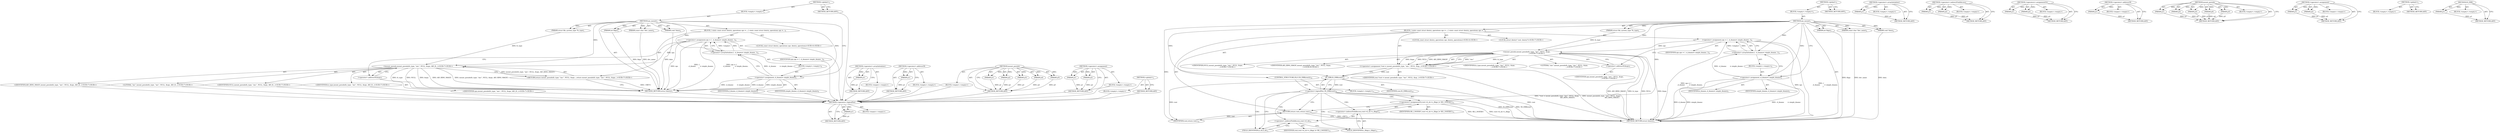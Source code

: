 digraph "IS_ERR" {
vulnerable_6 [label=<(METHOD,&lt;global&gt;)<SUB>1</SUB>>];
vulnerable_7 [label=<(BLOCK,&lt;empty&gt;,&lt;empty&gt;)<SUB>1</SUB>>];
vulnerable_8 [label=<(METHOD,aio_mount)<SUB>1</SUB>>];
vulnerable_9 [label=<(PARAM,struct file_system_type *fs_type)<SUB>1</SUB>>];
vulnerable_10 [label=<(PARAM,int flags)<SUB>2</SUB>>];
vulnerable_11 [label=<(PARAM,const char *dev_name)<SUB>2</SUB>>];
vulnerable_12 [label=<(PARAM,void *data)<SUB>2</SUB>>];
vulnerable_13 [label=<(BLOCK,{
 	static const struct dentry_operations ops =...,{
 	static const struct dentry_operations ops =...)<SUB>3</SUB>>];
vulnerable_14 [label="<(LOCAL,const struct dentry_operations ops: dentry_operations)<SUB>4</SUB>>"];
vulnerable_15 [label=<(&lt;operator&gt;.assignment,ops = {
 		.d_dname	= simple_dname,
 	})<SUB>4</SUB>>];
vulnerable_16 [label=<(IDENTIFIER,ops,ops = {
 		.d_dname	= simple_dname,
 	})<SUB>4</SUB>>];
vulnerable_17 [label=<(&lt;operator&gt;.arrayInitializer,{
 		.d_dname	= simple_dname,
 	})<SUB>4</SUB>>];
vulnerable_18 [label=<(BLOCK,&lt;empty&gt;,&lt;empty&gt;)<SUB>5</SUB>>];
vulnerable_19 [label=<(&lt;operator&gt;.assignment,.d_dname	= simple_dname)<SUB>5</SUB>>];
vulnerable_20 [label=<(IDENTIFIER,d_dname,.d_dname	= simple_dname)<SUB>5</SUB>>];
vulnerable_21 [label=<(IDENTIFIER,simple_dname,.d_dname	= simple_dname)<SUB>5</SUB>>];
vulnerable_22 [label="<(RETURN,return mount_pseudo(fs_type, &quot;aio:&quot;, NULL, &amp;ops...,return mount_pseudo(fs_type, &quot;aio:&quot;, NULL, &amp;ops...)<SUB>7</SUB>>"];
vulnerable_23 [label="<(mount_pseudo,mount_pseudo(fs_type, &quot;aio:&quot;, NULL, &amp;ops, AIO_R...)<SUB>7</SUB>>"];
vulnerable_24 [label="<(IDENTIFIER,fs_type,mount_pseudo(fs_type, &quot;aio:&quot;, NULL, &amp;ops, AIO_R...)<SUB>7</SUB>>"];
vulnerable_25 [label="<(LITERAL,&quot;aio:&quot;,mount_pseudo(fs_type, &quot;aio:&quot;, NULL, &amp;ops, AIO_R...)<SUB>7</SUB>>"];
vulnerable_26 [label="<(IDENTIFIER,NULL,mount_pseudo(fs_type, &quot;aio:&quot;, NULL, &amp;ops, AIO_R...)<SUB>7</SUB>>"];
vulnerable_27 [label=<(&lt;operator&gt;.addressOf,&amp;ops)<SUB>7</SUB>>];
vulnerable_28 [label="<(IDENTIFIER,ops,mount_pseudo(fs_type, &quot;aio:&quot;, NULL, &amp;ops, AIO_R...)<SUB>7</SUB>>"];
vulnerable_29 [label="<(IDENTIFIER,AIO_RING_MAGIC,mount_pseudo(fs_type, &quot;aio:&quot;, NULL, &amp;ops, AIO_R...)<SUB>7</SUB>>"];
vulnerable_30 [label=<(METHOD_RETURN,struct dentry)<SUB>1</SUB>>];
vulnerable_32 [label=<(METHOD_RETURN,ANY)<SUB>1</SUB>>];
vulnerable_64 [label=<(METHOD,&lt;operator&gt;.arrayInitializer)>];
vulnerable_65 [label=<(PARAM,p1)>];
vulnerable_66 [label=<(BLOCK,&lt;empty&gt;,&lt;empty&gt;)>];
vulnerable_67 [label=<(METHOD_RETURN,ANY)>];
vulnerable_76 [label=<(METHOD,&lt;operator&gt;.addressOf)>];
vulnerable_77 [label=<(PARAM,p1)>];
vulnerable_78 [label=<(BLOCK,&lt;empty&gt;,&lt;empty&gt;)>];
vulnerable_79 [label=<(METHOD_RETURN,ANY)>];
vulnerable_68 [label=<(METHOD,mount_pseudo)>];
vulnerable_69 [label=<(PARAM,p1)>];
vulnerable_70 [label=<(PARAM,p2)>];
vulnerable_71 [label=<(PARAM,p3)>];
vulnerable_72 [label=<(PARAM,p4)>];
vulnerable_73 [label=<(PARAM,p5)>];
vulnerable_74 [label=<(BLOCK,&lt;empty&gt;,&lt;empty&gt;)>];
vulnerable_75 [label=<(METHOD_RETURN,ANY)>];
vulnerable_59 [label=<(METHOD,&lt;operator&gt;.assignment)>];
vulnerable_60 [label=<(PARAM,p1)>];
vulnerable_61 [label=<(PARAM,p2)>];
vulnerable_62 [label=<(BLOCK,&lt;empty&gt;,&lt;empty&gt;)>];
vulnerable_63 [label=<(METHOD_RETURN,ANY)>];
vulnerable_53 [label=<(METHOD,&lt;global&gt;)<SUB>1</SUB>>];
vulnerable_54 [label=<(BLOCK,&lt;empty&gt;,&lt;empty&gt;)>];
vulnerable_55 [label=<(METHOD_RETURN,ANY)>];
fixed_98 [label=<(METHOD,&lt;operator&gt;.logicalNot)>];
fixed_99 [label=<(PARAM,p1)>];
fixed_100 [label=<(BLOCK,&lt;empty&gt;,&lt;empty&gt;)>];
fixed_101 [label=<(METHOD_RETURN,ANY)>];
fixed_6 [label=<(METHOD,&lt;global&gt;)<SUB>1</SUB>>];
fixed_7 [label=<(BLOCK,&lt;empty&gt;,&lt;empty&gt;)<SUB>1</SUB>>];
fixed_8 [label=<(METHOD,aio_mount)<SUB>1</SUB>>];
fixed_9 [label=<(PARAM,struct file_system_type *fs_type)<SUB>1</SUB>>];
fixed_10 [label=<(PARAM,int flags)<SUB>2</SUB>>];
fixed_11 [label=<(PARAM,const char *dev_name)<SUB>2</SUB>>];
fixed_12 [label=<(PARAM,void *data)<SUB>2</SUB>>];
fixed_13 [label=<(BLOCK,{
 	static const struct dentry_operations ops =...,{
 	static const struct dentry_operations ops =...)<SUB>3</SUB>>];
fixed_14 [label="<(LOCAL,const struct dentry_operations ops: dentry_operations)<SUB>4</SUB>>"];
fixed_15 [label=<(&lt;operator&gt;.assignment,ops = {
 		.d_dname	= simple_dname,
 	})<SUB>4</SUB>>];
fixed_16 [label=<(IDENTIFIER,ops,ops = {
 		.d_dname	= simple_dname,
 	})<SUB>4</SUB>>];
fixed_17 [label=<(&lt;operator&gt;.arrayInitializer,{
 		.d_dname	= simple_dname,
 	})<SUB>4</SUB>>];
fixed_18 [label=<(BLOCK,&lt;empty&gt;,&lt;empty&gt;)<SUB>5</SUB>>];
fixed_19 [label=<(&lt;operator&gt;.assignment,.d_dname	= simple_dname)<SUB>5</SUB>>];
fixed_20 [label=<(IDENTIFIER,d_dname,.d_dname	= simple_dname)<SUB>5</SUB>>];
fixed_21 [label=<(IDENTIFIER,simple_dname,.d_dname	= simple_dname)<SUB>5</SUB>>];
fixed_22 [label="<(LOCAL,struct dentry* root: dentry*)<SUB>7</SUB>>"];
fixed_23 [label="<(&lt;operator&gt;.assignment,*root = mount_pseudo(fs_type, &quot;aio:&quot;, NULL, &amp;op...)<SUB>7</SUB>>"];
fixed_24 [label="<(IDENTIFIER,root,*root = mount_pseudo(fs_type, &quot;aio:&quot;, NULL, &amp;op...)<SUB>7</SUB>>"];
fixed_25 [label="<(mount_pseudo,mount_pseudo(fs_type, &quot;aio:&quot;, NULL, &amp;ops,
					...)<SUB>7</SUB>>"];
fixed_26 [label="<(IDENTIFIER,fs_type,mount_pseudo(fs_type, &quot;aio:&quot;, NULL, &amp;ops,
					...)<SUB>7</SUB>>"];
fixed_27 [label="<(LITERAL,&quot;aio:&quot;,mount_pseudo(fs_type, &quot;aio:&quot;, NULL, &amp;ops,
					...)<SUB>7</SUB>>"];
fixed_28 [label="<(IDENTIFIER,NULL,mount_pseudo(fs_type, &quot;aio:&quot;, NULL, &amp;ops,
					...)<SUB>7</SUB>>"];
fixed_29 [label=<(&lt;operator&gt;.addressOf,&amp;ops)<SUB>7</SUB>>];
fixed_30 [label="<(IDENTIFIER,ops,mount_pseudo(fs_type, &quot;aio:&quot;, NULL, &amp;ops,
					...)<SUB>7</SUB>>"];
fixed_31 [label="<(IDENTIFIER,AIO_RING_MAGIC,mount_pseudo(fs_type, &quot;aio:&quot;, NULL, &amp;ops,
					...)<SUB>8</SUB>>"];
fixed_32 [label=<(CONTROL_STRUCTURE,IF,if (!IS_ERR(root)))<SUB>10</SUB>>];
fixed_33 [label=<(&lt;operator&gt;.logicalNot,!IS_ERR(root))<SUB>10</SUB>>];
fixed_34 [label=<(IS_ERR,IS_ERR(root))<SUB>10</SUB>>];
fixed_35 [label=<(IDENTIFIER,root,IS_ERR(root))<SUB>10</SUB>>];
fixed_36 [label=<(BLOCK,&lt;empty&gt;,&lt;empty&gt;)<SUB>11</SUB>>];
fixed_37 [label=<(&lt;operators&gt;.assignmentOr,root-&gt;d_sb-&gt;s_iflags |= SB_I_NOEXEC)<SUB>11</SUB>>];
fixed_38 [label=<(&lt;operator&gt;.indirectFieldAccess,root-&gt;d_sb-&gt;s_iflags)<SUB>11</SUB>>];
fixed_39 [label=<(&lt;operator&gt;.indirectFieldAccess,root-&gt;d_sb)<SUB>11</SUB>>];
fixed_40 [label=<(IDENTIFIER,root,root-&gt;d_sb-&gt;s_iflags |= SB_I_NOEXEC)<SUB>11</SUB>>];
fixed_41 [label=<(FIELD_IDENTIFIER,d_sb,d_sb)<SUB>11</SUB>>];
fixed_42 [label=<(FIELD_IDENTIFIER,s_iflags,s_iflags)<SUB>11</SUB>>];
fixed_43 [label=<(IDENTIFIER,SB_I_NOEXEC,root-&gt;d_sb-&gt;s_iflags |= SB_I_NOEXEC)<SUB>11</SUB>>];
fixed_44 [label=<(RETURN,return root;,return root;)<SUB>12</SUB>>];
fixed_45 [label=<(IDENTIFIER,root,return root;)<SUB>12</SUB>>];
fixed_46 [label=<(METHOD_RETURN,struct dentry)<SUB>1</SUB>>];
fixed_48 [label=<(METHOD_RETURN,ANY)<SUB>1</SUB>>];
fixed_82 [label=<(METHOD,&lt;operator&gt;.arrayInitializer)>];
fixed_83 [label=<(PARAM,p1)>];
fixed_84 [label=<(BLOCK,&lt;empty&gt;,&lt;empty&gt;)>];
fixed_85 [label=<(METHOD_RETURN,ANY)>];
fixed_111 [label=<(METHOD,&lt;operator&gt;.indirectFieldAccess)>];
fixed_112 [label=<(PARAM,p1)>];
fixed_113 [label=<(PARAM,p2)>];
fixed_114 [label=<(BLOCK,&lt;empty&gt;,&lt;empty&gt;)>];
fixed_115 [label=<(METHOD_RETURN,ANY)>];
fixed_106 [label=<(METHOD,&lt;operators&gt;.assignmentOr)>];
fixed_107 [label=<(PARAM,p1)>];
fixed_108 [label=<(PARAM,p2)>];
fixed_109 [label=<(BLOCK,&lt;empty&gt;,&lt;empty&gt;)>];
fixed_110 [label=<(METHOD_RETURN,ANY)>];
fixed_94 [label=<(METHOD,&lt;operator&gt;.addressOf)>];
fixed_95 [label=<(PARAM,p1)>];
fixed_96 [label=<(BLOCK,&lt;empty&gt;,&lt;empty&gt;)>];
fixed_97 [label=<(METHOD_RETURN,ANY)>];
fixed_86 [label=<(METHOD,mount_pseudo)>];
fixed_87 [label=<(PARAM,p1)>];
fixed_88 [label=<(PARAM,p2)>];
fixed_89 [label=<(PARAM,p3)>];
fixed_90 [label=<(PARAM,p4)>];
fixed_91 [label=<(PARAM,p5)>];
fixed_92 [label=<(BLOCK,&lt;empty&gt;,&lt;empty&gt;)>];
fixed_93 [label=<(METHOD_RETURN,ANY)>];
fixed_77 [label=<(METHOD,&lt;operator&gt;.assignment)>];
fixed_78 [label=<(PARAM,p1)>];
fixed_79 [label=<(PARAM,p2)>];
fixed_80 [label=<(BLOCK,&lt;empty&gt;,&lt;empty&gt;)>];
fixed_81 [label=<(METHOD_RETURN,ANY)>];
fixed_71 [label=<(METHOD,&lt;global&gt;)<SUB>1</SUB>>];
fixed_72 [label=<(BLOCK,&lt;empty&gt;,&lt;empty&gt;)>];
fixed_73 [label=<(METHOD_RETURN,ANY)>];
fixed_102 [label=<(METHOD,IS_ERR)>];
fixed_103 [label=<(PARAM,p1)>];
fixed_104 [label=<(BLOCK,&lt;empty&gt;,&lt;empty&gt;)>];
fixed_105 [label=<(METHOD_RETURN,ANY)>];
vulnerable_6 -> vulnerable_7  [key=0, label="AST: "];
vulnerable_6 -> vulnerable_32  [key=0, label="AST: "];
vulnerable_6 -> vulnerable_32  [key=1, label="CFG: "];
vulnerable_7 -> vulnerable_8  [key=0, label="AST: "];
vulnerable_8 -> vulnerable_9  [key=0, label="AST: "];
vulnerable_8 -> vulnerable_9  [key=1, label="DDG: "];
vulnerable_8 -> vulnerable_10  [key=0, label="AST: "];
vulnerable_8 -> vulnerable_10  [key=1, label="DDG: "];
vulnerable_8 -> vulnerable_11  [key=0, label="AST: "];
vulnerable_8 -> vulnerable_11  [key=1, label="DDG: "];
vulnerable_8 -> vulnerable_12  [key=0, label="AST: "];
vulnerable_8 -> vulnerable_12  [key=1, label="DDG: "];
vulnerable_8 -> vulnerable_13  [key=0, label="AST: "];
vulnerable_8 -> vulnerable_30  [key=0, label="AST: "];
vulnerable_8 -> vulnerable_19  [key=0, label="CFG: "];
vulnerable_8 -> vulnerable_19  [key=1, label="DDG: "];
vulnerable_8 -> vulnerable_17  [key=0, label="DDG: "];
vulnerable_8 -> vulnerable_23  [key=0, label="DDG: "];
vulnerable_9 -> vulnerable_23  [key=0, label="DDG: fs_type"];
vulnerable_10 -> vulnerable_30  [key=0, label="DDG: flags"];
vulnerable_11 -> vulnerable_30  [key=0, label="DDG: dev_name"];
vulnerable_12 -> vulnerable_30  [key=0, label="DDG: data"];
vulnerable_13 -> vulnerable_14  [key=0, label="AST: "];
vulnerable_13 -> vulnerable_15  [key=0, label="AST: "];
vulnerable_13 -> vulnerable_22  [key=0, label="AST: "];
vulnerable_14 -> fixed_98  [key=0];
vulnerable_15 -> vulnerable_16  [key=0, label="AST: "];
vulnerable_15 -> vulnerable_17  [key=0, label="AST: "];
vulnerable_15 -> vulnerable_27  [key=0, label="CFG: "];
vulnerable_15 -> vulnerable_30  [key=0, label="DDG: ops"];
vulnerable_15 -> vulnerable_30  [key=1, label="DDG: {
 		.d_dname	= simple_dname,
 	}"];
vulnerable_15 -> vulnerable_30  [key=2, label="DDG: ops = {
 		.d_dname	= simple_dname,
 	}"];
vulnerable_15 -> vulnerable_23  [key=0, label="DDG: ops"];
vulnerable_16 -> fixed_98  [key=0];
vulnerable_17 -> vulnerable_18  [key=0, label="AST: "];
vulnerable_17 -> vulnerable_15  [key=0, label="CFG: "];
vulnerable_17 -> vulnerable_15  [key=1, label="DDG: &lt;empty&gt;"];
vulnerable_17 -> vulnerable_15  [key=2, label="DDG: "];
vulnerable_18 -> vulnerable_19  [key=0, label="AST: "];
vulnerable_19 -> vulnerable_20  [key=0, label="AST: "];
vulnerable_19 -> vulnerable_21  [key=0, label="AST: "];
vulnerable_19 -> vulnerable_17  [key=0, label="CFG: "];
vulnerable_19 -> vulnerable_17  [key=1, label="DDG: .d_dname	= simple_dname"];
vulnerable_19 -> vulnerable_30  [key=0, label="DDG: simple_dname"];
vulnerable_19 -> vulnerable_30  [key=1, label="DDG: .d_dname	= simple_dname"];
vulnerable_19 -> vulnerable_30  [key=2, label="DDG: d_dname"];
vulnerable_20 -> fixed_98  [key=0];
vulnerable_21 -> fixed_98  [key=0];
vulnerable_22 -> vulnerable_23  [key=0, label="AST: "];
vulnerable_22 -> vulnerable_30  [key=0, label="CFG: "];
vulnerable_22 -> vulnerable_30  [key=1, label="DDG: &lt;RET&gt;"];
vulnerable_23 -> vulnerable_24  [key=0, label="AST: "];
vulnerable_23 -> vulnerable_25  [key=0, label="AST: "];
vulnerable_23 -> vulnerable_26  [key=0, label="AST: "];
vulnerable_23 -> vulnerable_27  [key=0, label="AST: "];
vulnerable_23 -> vulnerable_29  [key=0, label="AST: "];
vulnerable_23 -> vulnerable_22  [key=0, label="CFG: "];
vulnerable_23 -> vulnerable_22  [key=1, label="DDG: mount_pseudo(fs_type, &quot;aio:&quot;, NULL, &amp;ops, AIO_RING_MAGIC)"];
vulnerable_23 -> vulnerable_30  [key=0, label="DDG: fs_type"];
vulnerable_23 -> vulnerable_30  [key=1, label="DDG: NULL"];
vulnerable_23 -> vulnerable_30  [key=2, label="DDG: &amp;ops"];
vulnerable_23 -> vulnerable_30  [key=3, label="DDG: AIO_RING_MAGIC"];
vulnerable_23 -> vulnerable_30  [key=4, label="DDG: mount_pseudo(fs_type, &quot;aio:&quot;, NULL, &amp;ops, AIO_RING_MAGIC)"];
vulnerable_24 -> fixed_98  [key=0];
vulnerable_25 -> fixed_98  [key=0];
vulnerable_26 -> fixed_98  [key=0];
vulnerable_27 -> vulnerable_28  [key=0, label="AST: "];
vulnerable_27 -> vulnerable_23  [key=0, label="CFG: "];
vulnerable_28 -> fixed_98  [key=0];
vulnerable_29 -> fixed_98  [key=0];
vulnerable_30 -> fixed_98  [key=0];
vulnerable_32 -> fixed_98  [key=0];
vulnerable_64 -> vulnerable_65  [key=0, label="AST: "];
vulnerable_64 -> vulnerable_65  [key=1, label="DDG: "];
vulnerable_64 -> vulnerable_66  [key=0, label="AST: "];
vulnerable_64 -> vulnerable_67  [key=0, label="AST: "];
vulnerable_64 -> vulnerable_67  [key=1, label="CFG: "];
vulnerable_65 -> vulnerable_67  [key=0, label="DDG: p1"];
vulnerable_66 -> fixed_98  [key=0];
vulnerable_67 -> fixed_98  [key=0];
vulnerable_76 -> vulnerable_77  [key=0, label="AST: "];
vulnerable_76 -> vulnerable_77  [key=1, label="DDG: "];
vulnerable_76 -> vulnerable_78  [key=0, label="AST: "];
vulnerable_76 -> vulnerable_79  [key=0, label="AST: "];
vulnerable_76 -> vulnerable_79  [key=1, label="CFG: "];
vulnerable_77 -> vulnerable_79  [key=0, label="DDG: p1"];
vulnerable_78 -> fixed_98  [key=0];
vulnerable_79 -> fixed_98  [key=0];
vulnerable_68 -> vulnerable_69  [key=0, label="AST: "];
vulnerable_68 -> vulnerable_69  [key=1, label="DDG: "];
vulnerable_68 -> vulnerable_74  [key=0, label="AST: "];
vulnerable_68 -> vulnerable_70  [key=0, label="AST: "];
vulnerable_68 -> vulnerable_70  [key=1, label="DDG: "];
vulnerable_68 -> vulnerable_75  [key=0, label="AST: "];
vulnerable_68 -> vulnerable_75  [key=1, label="CFG: "];
vulnerable_68 -> vulnerable_71  [key=0, label="AST: "];
vulnerable_68 -> vulnerable_71  [key=1, label="DDG: "];
vulnerable_68 -> vulnerable_72  [key=0, label="AST: "];
vulnerable_68 -> vulnerable_72  [key=1, label="DDG: "];
vulnerable_68 -> vulnerable_73  [key=0, label="AST: "];
vulnerable_68 -> vulnerable_73  [key=1, label="DDG: "];
vulnerable_69 -> vulnerable_75  [key=0, label="DDG: p1"];
vulnerable_70 -> vulnerable_75  [key=0, label="DDG: p2"];
vulnerable_71 -> vulnerable_75  [key=0, label="DDG: p3"];
vulnerable_72 -> vulnerable_75  [key=0, label="DDG: p4"];
vulnerable_73 -> vulnerable_75  [key=0, label="DDG: p5"];
vulnerable_74 -> fixed_98  [key=0];
vulnerable_75 -> fixed_98  [key=0];
vulnerable_59 -> vulnerable_60  [key=0, label="AST: "];
vulnerable_59 -> vulnerable_60  [key=1, label="DDG: "];
vulnerable_59 -> vulnerable_62  [key=0, label="AST: "];
vulnerable_59 -> vulnerable_61  [key=0, label="AST: "];
vulnerable_59 -> vulnerable_61  [key=1, label="DDG: "];
vulnerable_59 -> vulnerable_63  [key=0, label="AST: "];
vulnerable_59 -> vulnerable_63  [key=1, label="CFG: "];
vulnerable_60 -> vulnerable_63  [key=0, label="DDG: p1"];
vulnerable_61 -> vulnerable_63  [key=0, label="DDG: p2"];
vulnerable_62 -> fixed_98  [key=0];
vulnerable_63 -> fixed_98  [key=0];
vulnerable_53 -> vulnerable_54  [key=0, label="AST: "];
vulnerable_53 -> vulnerable_55  [key=0, label="AST: "];
vulnerable_53 -> vulnerable_55  [key=1, label="CFG: "];
vulnerable_54 -> fixed_98  [key=0];
vulnerable_55 -> fixed_98  [key=0];
fixed_98 -> fixed_99  [key=0, label="AST: "];
fixed_98 -> fixed_99  [key=1, label="DDG: "];
fixed_98 -> fixed_100  [key=0, label="AST: "];
fixed_98 -> fixed_101  [key=0, label="AST: "];
fixed_98 -> fixed_101  [key=1, label="CFG: "];
fixed_99 -> fixed_101  [key=0, label="DDG: p1"];
fixed_6 -> fixed_7  [key=0, label="AST: "];
fixed_6 -> fixed_48  [key=0, label="AST: "];
fixed_6 -> fixed_48  [key=1, label="CFG: "];
fixed_7 -> fixed_8  [key=0, label="AST: "];
fixed_8 -> fixed_9  [key=0, label="AST: "];
fixed_8 -> fixed_9  [key=1, label="DDG: "];
fixed_8 -> fixed_10  [key=0, label="AST: "];
fixed_8 -> fixed_10  [key=1, label="DDG: "];
fixed_8 -> fixed_11  [key=0, label="AST: "];
fixed_8 -> fixed_11  [key=1, label="DDG: "];
fixed_8 -> fixed_12  [key=0, label="AST: "];
fixed_8 -> fixed_12  [key=1, label="DDG: "];
fixed_8 -> fixed_13  [key=0, label="AST: "];
fixed_8 -> fixed_46  [key=0, label="AST: "];
fixed_8 -> fixed_19  [key=0, label="CFG: "];
fixed_8 -> fixed_19  [key=1, label="DDG: "];
fixed_8 -> fixed_45  [key=0, label="DDG: "];
fixed_8 -> fixed_17  [key=0, label="DDG: "];
fixed_8 -> fixed_25  [key=0, label="DDG: "];
fixed_8 -> fixed_37  [key=0, label="DDG: "];
fixed_8 -> fixed_34  [key=0, label="DDG: "];
fixed_9 -> fixed_25  [key=0, label="DDG: fs_type"];
fixed_10 -> fixed_46  [key=0, label="DDG: flags"];
fixed_11 -> fixed_46  [key=0, label="DDG: dev_name"];
fixed_12 -> fixed_46  [key=0, label="DDG: data"];
fixed_13 -> fixed_14  [key=0, label="AST: "];
fixed_13 -> fixed_15  [key=0, label="AST: "];
fixed_13 -> fixed_22  [key=0, label="AST: "];
fixed_13 -> fixed_23  [key=0, label="AST: "];
fixed_13 -> fixed_32  [key=0, label="AST: "];
fixed_13 -> fixed_44  [key=0, label="AST: "];
fixed_15 -> fixed_16  [key=0, label="AST: "];
fixed_15 -> fixed_17  [key=0, label="AST: "];
fixed_15 -> fixed_29  [key=0, label="CFG: "];
fixed_15 -> fixed_46  [key=0, label="DDG: ops"];
fixed_15 -> fixed_46  [key=1, label="DDG: {
 		.d_dname	= simple_dname,
 	}"];
fixed_15 -> fixed_46  [key=2, label="DDG: ops = {
 		.d_dname	= simple_dname,
 	}"];
fixed_15 -> fixed_25  [key=0, label="DDG: ops"];
fixed_17 -> fixed_18  [key=0, label="AST: "];
fixed_17 -> fixed_15  [key=0, label="CFG: "];
fixed_17 -> fixed_15  [key=1, label="DDG: &lt;empty&gt;"];
fixed_17 -> fixed_15  [key=2, label="DDG: "];
fixed_18 -> fixed_19  [key=0, label="AST: "];
fixed_19 -> fixed_20  [key=0, label="AST: "];
fixed_19 -> fixed_21  [key=0, label="AST: "];
fixed_19 -> fixed_17  [key=0, label="CFG: "];
fixed_19 -> fixed_17  [key=1, label="DDG: .d_dname	= simple_dname"];
fixed_19 -> fixed_46  [key=0, label="DDG: simple_dname"];
fixed_19 -> fixed_46  [key=1, label="DDG: .d_dname	= simple_dname"];
fixed_19 -> fixed_46  [key=2, label="DDG: d_dname"];
fixed_23 -> fixed_24  [key=0, label="AST: "];
fixed_23 -> fixed_25  [key=0, label="AST: "];
fixed_23 -> fixed_34  [key=0, label="CFG: "];
fixed_23 -> fixed_34  [key=1, label="DDG: root"];
fixed_23 -> fixed_46  [key=0, label="DDG: mount_pseudo(fs_type, &quot;aio:&quot;, NULL, &amp;ops,
					   AIO_RING_MAGIC)"];
fixed_23 -> fixed_46  [key=1, label="DDG: *root = mount_pseudo(fs_type, &quot;aio:&quot;, NULL, &amp;ops,
					   AIO_RING_MAGIC)"];
fixed_25 -> fixed_26  [key=0, label="AST: "];
fixed_25 -> fixed_27  [key=0, label="AST: "];
fixed_25 -> fixed_28  [key=0, label="AST: "];
fixed_25 -> fixed_29  [key=0, label="AST: "];
fixed_25 -> fixed_31  [key=0, label="AST: "];
fixed_25 -> fixed_23  [key=0, label="CFG: "];
fixed_25 -> fixed_23  [key=1, label="DDG: &quot;aio:&quot;"];
fixed_25 -> fixed_23  [key=2, label="DDG: fs_type"];
fixed_25 -> fixed_23  [key=3, label="DDG: &amp;ops"];
fixed_25 -> fixed_23  [key=4, label="DDG: NULL"];
fixed_25 -> fixed_23  [key=5, label="DDG: AIO_RING_MAGIC"];
fixed_25 -> fixed_46  [key=0, label="DDG: fs_type"];
fixed_25 -> fixed_46  [key=1, label="DDG: NULL"];
fixed_25 -> fixed_46  [key=2, label="DDG: &amp;ops"];
fixed_25 -> fixed_46  [key=3, label="DDG: AIO_RING_MAGIC"];
fixed_29 -> fixed_30  [key=0, label="AST: "];
fixed_29 -> fixed_25  [key=0, label="CFG: "];
fixed_32 -> fixed_33  [key=0, label="AST: "];
fixed_32 -> fixed_36  [key=0, label="AST: "];
fixed_33 -> fixed_34  [key=0, label="AST: "];
fixed_33 -> fixed_41  [key=0, label="CFG: "];
fixed_33 -> fixed_41  [key=1, label="CDG: "];
fixed_33 -> fixed_44  [key=0, label="CFG: "];
fixed_33 -> fixed_46  [key=0, label="DDG: IS_ERR(root)"];
fixed_33 -> fixed_46  [key=1, label="DDG: !IS_ERR(root)"];
fixed_33 -> fixed_38  [key=0, label="CDG: "];
fixed_33 -> fixed_42  [key=0, label="CDG: "];
fixed_33 -> fixed_37  [key=0, label="CDG: "];
fixed_33 -> fixed_39  [key=0, label="CDG: "];
fixed_34 -> fixed_35  [key=0, label="AST: "];
fixed_34 -> fixed_33  [key=0, label="CFG: "];
fixed_34 -> fixed_33  [key=1, label="DDG: root"];
fixed_34 -> fixed_46  [key=0, label="DDG: root"];
fixed_34 -> fixed_45  [key=0, label="DDG: root"];
fixed_36 -> fixed_37  [key=0, label="AST: "];
fixed_37 -> fixed_38  [key=0, label="AST: "];
fixed_37 -> fixed_43  [key=0, label="AST: "];
fixed_37 -> fixed_44  [key=0, label="CFG: "];
fixed_37 -> fixed_46  [key=0, label="DDG: root-&gt;d_sb-&gt;s_iflags"];
fixed_37 -> fixed_46  [key=1, label="DDG: SB_I_NOEXEC"];
fixed_38 -> fixed_39  [key=0, label="AST: "];
fixed_38 -> fixed_42  [key=0, label="AST: "];
fixed_38 -> fixed_37  [key=0, label="CFG: "];
fixed_39 -> fixed_40  [key=0, label="AST: "];
fixed_39 -> fixed_41  [key=0, label="AST: "];
fixed_39 -> fixed_42  [key=0, label="CFG: "];
fixed_41 -> fixed_39  [key=0, label="CFG: "];
fixed_42 -> fixed_38  [key=0, label="CFG: "];
fixed_44 -> fixed_45  [key=0, label="AST: "];
fixed_44 -> fixed_46  [key=0, label="CFG: "];
fixed_44 -> fixed_46  [key=1, label="DDG: &lt;RET&gt;"];
fixed_45 -> fixed_44  [key=0, label="DDG: root"];
fixed_82 -> fixed_83  [key=0, label="AST: "];
fixed_82 -> fixed_83  [key=1, label="DDG: "];
fixed_82 -> fixed_84  [key=0, label="AST: "];
fixed_82 -> fixed_85  [key=0, label="AST: "];
fixed_82 -> fixed_85  [key=1, label="CFG: "];
fixed_83 -> fixed_85  [key=0, label="DDG: p1"];
fixed_111 -> fixed_112  [key=0, label="AST: "];
fixed_111 -> fixed_112  [key=1, label="DDG: "];
fixed_111 -> fixed_114  [key=0, label="AST: "];
fixed_111 -> fixed_113  [key=0, label="AST: "];
fixed_111 -> fixed_113  [key=1, label="DDG: "];
fixed_111 -> fixed_115  [key=0, label="AST: "];
fixed_111 -> fixed_115  [key=1, label="CFG: "];
fixed_112 -> fixed_115  [key=0, label="DDG: p1"];
fixed_113 -> fixed_115  [key=0, label="DDG: p2"];
fixed_106 -> fixed_107  [key=0, label="AST: "];
fixed_106 -> fixed_107  [key=1, label="DDG: "];
fixed_106 -> fixed_109  [key=0, label="AST: "];
fixed_106 -> fixed_108  [key=0, label="AST: "];
fixed_106 -> fixed_108  [key=1, label="DDG: "];
fixed_106 -> fixed_110  [key=0, label="AST: "];
fixed_106 -> fixed_110  [key=1, label="CFG: "];
fixed_107 -> fixed_110  [key=0, label="DDG: p1"];
fixed_108 -> fixed_110  [key=0, label="DDG: p2"];
fixed_94 -> fixed_95  [key=0, label="AST: "];
fixed_94 -> fixed_95  [key=1, label="DDG: "];
fixed_94 -> fixed_96  [key=0, label="AST: "];
fixed_94 -> fixed_97  [key=0, label="AST: "];
fixed_94 -> fixed_97  [key=1, label="CFG: "];
fixed_95 -> fixed_97  [key=0, label="DDG: p1"];
fixed_86 -> fixed_87  [key=0, label="AST: "];
fixed_86 -> fixed_87  [key=1, label="DDG: "];
fixed_86 -> fixed_92  [key=0, label="AST: "];
fixed_86 -> fixed_88  [key=0, label="AST: "];
fixed_86 -> fixed_88  [key=1, label="DDG: "];
fixed_86 -> fixed_93  [key=0, label="AST: "];
fixed_86 -> fixed_93  [key=1, label="CFG: "];
fixed_86 -> fixed_89  [key=0, label="AST: "];
fixed_86 -> fixed_89  [key=1, label="DDG: "];
fixed_86 -> fixed_90  [key=0, label="AST: "];
fixed_86 -> fixed_90  [key=1, label="DDG: "];
fixed_86 -> fixed_91  [key=0, label="AST: "];
fixed_86 -> fixed_91  [key=1, label="DDG: "];
fixed_87 -> fixed_93  [key=0, label="DDG: p1"];
fixed_88 -> fixed_93  [key=0, label="DDG: p2"];
fixed_89 -> fixed_93  [key=0, label="DDG: p3"];
fixed_90 -> fixed_93  [key=0, label="DDG: p4"];
fixed_91 -> fixed_93  [key=0, label="DDG: p5"];
fixed_77 -> fixed_78  [key=0, label="AST: "];
fixed_77 -> fixed_78  [key=1, label="DDG: "];
fixed_77 -> fixed_80  [key=0, label="AST: "];
fixed_77 -> fixed_79  [key=0, label="AST: "];
fixed_77 -> fixed_79  [key=1, label="DDG: "];
fixed_77 -> fixed_81  [key=0, label="AST: "];
fixed_77 -> fixed_81  [key=1, label="CFG: "];
fixed_78 -> fixed_81  [key=0, label="DDG: p1"];
fixed_79 -> fixed_81  [key=0, label="DDG: p2"];
fixed_71 -> fixed_72  [key=0, label="AST: "];
fixed_71 -> fixed_73  [key=0, label="AST: "];
fixed_71 -> fixed_73  [key=1, label="CFG: "];
fixed_102 -> fixed_103  [key=0, label="AST: "];
fixed_102 -> fixed_103  [key=1, label="DDG: "];
fixed_102 -> fixed_104  [key=0, label="AST: "];
fixed_102 -> fixed_105  [key=0, label="AST: "];
fixed_102 -> fixed_105  [key=1, label="CFG: "];
fixed_103 -> fixed_105  [key=0, label="DDG: p1"];
}
